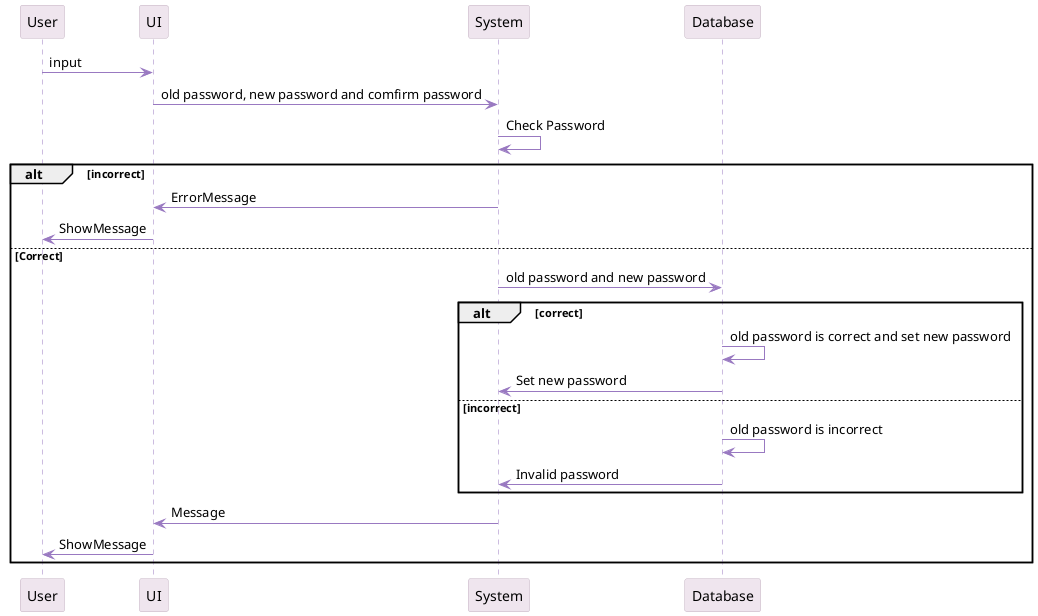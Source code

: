 @startuml ChangePass


skinparam sequence {
ArrowColor #9979c1
LifeLineBorderColor #9979c1
ParticipantBorderColor #c4b3c3
ParticipantBackgroundColor #efe5ee
ParticipantFontName Impact
}
User -> UI : input
UI -> System : old password, new password and comfirm password
System -> System : Check Password
alt incorrect
System -> UI:ErrorMessage
UI->User:ShowMessage
else Correct
System -> Database : old password and new password 
alt correct
Database->Database :old password is correct and set new password
Database->System:Set new password
else incorrect
Database->Database :old password is incorrect 
Database->System:Invalid password
end
System->UI:Message
UI->User:ShowMessage

end

@enduml

